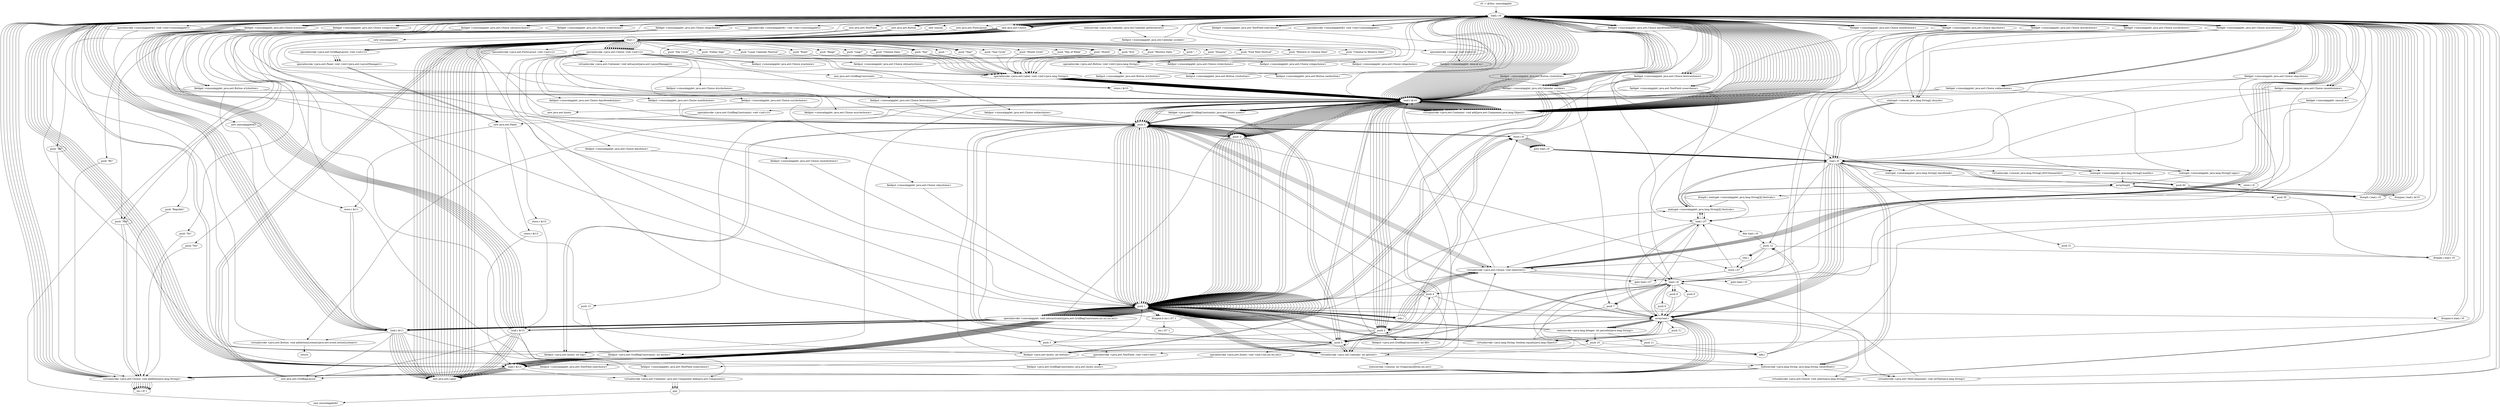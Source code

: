 digraph "" {
    "r0 := @this: sinocalapplet"
    "load.r r0"
    "r0 := @this: sinocalapplet"->"load.r r0";
    "new sinocal"
    "load.r r0"->"new sinocal";
    "dup1.r"
    "new sinocal"->"dup1.r";
    "specialinvoke <sinocal: void <init>()>"
    "dup1.r"->"specialinvoke <sinocal: void <init>()>";
    "fieldput <sinocalapplet: sinocal sc>"
    "specialinvoke <sinocal: void <init>()>"->"fieldput <sinocalapplet: sinocal sc>";
    "fieldput <sinocalapplet: sinocal sc>"->"load.r r0";
    "new java.awt.FlowLayout"
    "load.r r0"->"new java.awt.FlowLayout";
    "new java.awt.FlowLayout"->"dup1.r";
    "specialinvoke <java.awt.FlowLayout: void <init>()>"
    "dup1.r"->"specialinvoke <java.awt.FlowLayout: void <init>()>";
    "virtualinvoke <java.awt.Container: void setLayout(java.awt.LayoutManager)>"
    "specialinvoke <java.awt.FlowLayout: void <init>()>"->"virtualinvoke <java.awt.Container: void setLayout(java.awt.LayoutManager)>";
    "new java.awt.GridBagConstraints"
    "virtualinvoke <java.awt.Container: void setLayout(java.awt.LayoutManager)>"->"new java.awt.GridBagConstraints";
    "store.r $r10"
    "new java.awt.GridBagConstraints"->"store.r $r10";
    "load.r $r10"
    "store.r $r10"->"load.r $r10";
    "specialinvoke <java.awt.GridBagConstraints: void <init>()>"
    "load.r $r10"->"specialinvoke <java.awt.GridBagConstraints: void <init>()>";
    "new java.awt.Panel"
    "specialinvoke <java.awt.GridBagConstraints: void <init>()>"->"new java.awt.Panel";
    "store.r $r11"
    "new java.awt.Panel"->"store.r $r11";
    "load.r $r11"
    "store.r $r11"->"load.r $r11";
    "new java.awt.GridBagLayout"
    "load.r $r11"->"new java.awt.GridBagLayout";
    "new java.awt.GridBagLayout"->"dup1.r";
    "specialinvoke <java.awt.GridBagLayout: void <init>()>"
    "dup1.r"->"specialinvoke <java.awt.GridBagLayout: void <init>()>";
    "specialinvoke <java.awt.Panel: void <init>(java.awt.LayoutManager)>"
    "specialinvoke <java.awt.GridBagLayout: void <init>()>"->"specialinvoke <java.awt.Panel: void <init>(java.awt.LayoutManager)>";
    "specialinvoke <java.awt.Panel: void <init>(java.awt.LayoutManager)>"->"new java.awt.Panel";
    "store.r $r13"
    "new java.awt.Panel"->"store.r $r13";
    "load.r $r13"
    "store.r $r13"->"load.r $r13";
    "load.r $r13"->"new java.awt.GridBagLayout";
    "new java.awt.GridBagLayout"->"dup1.r";
    "dup1.r"->"specialinvoke <java.awt.GridBagLayout: void <init>()>";
    "specialinvoke <java.awt.GridBagLayout: void <init>()>"->"specialinvoke <java.awt.Panel: void <init>(java.awt.LayoutManager)>";
    "specialinvoke <java.awt.Panel: void <init>(java.awt.LayoutManager)>"->"new java.awt.Panel";
    "store.r $r15"
    "new java.awt.Panel"->"store.r $r15";
    "load.r $r15"
    "store.r $r15"->"load.r $r15";
    "load.r $r15"->"new java.awt.GridBagLayout";
    "new java.awt.GridBagLayout"->"dup1.r";
    "dup1.r"->"specialinvoke <java.awt.GridBagLayout: void <init>()>";
    "specialinvoke <java.awt.GridBagLayout: void <init>()>"->"specialinvoke <java.awt.Panel: void <init>(java.awt.LayoutManager)>";
    "specialinvoke <java.awt.Panel: void <init>(java.awt.LayoutManager)>"->"load.r r0";
    "new java.awt.Choice"
    "load.r r0"->"new java.awt.Choice";
    "new java.awt.Choice"->"dup1.r";
    "specialinvoke <java.awt.Choice: void <init>()>"
    "dup1.r"->"specialinvoke <java.awt.Choice: void <init>()>";
    "fieldput <sinocalapplet: java.awt.Choice dayofweekchoice>"
    "specialinvoke <java.awt.Choice: void <init>()>"->"fieldput <sinocalapplet: java.awt.Choice dayofweekchoice>";
    "push 0"
    "fieldput <sinocalapplet: java.awt.Choice dayofweekchoice>"->"push 0";
    "store.i i0"
    "push 0"->"store.i i0";
    "goto load.i i0"
    "store.i i0"->"goto load.i i0";
    "load.i i0"
    "goto load.i i0"->"load.i i0";
    "staticget <sinocalapplet: java.lang.String[] dayofweek>"
    "load.i i0"->"staticget <sinocalapplet: java.lang.String[] dayofweek>";
    "arraylength"
    "staticget <sinocalapplet: java.lang.String[] dayofweek>"->"arraylength";
    "ifcmplt.i load.r r0"
    "arraylength"->"ifcmplt.i load.r r0";
    "ifcmplt.i load.r r0"->"load.r r0";
    "load.r r0"->"new java.awt.Choice";
    "new java.awt.Choice"->"dup1.r";
    "dup1.r"->"specialinvoke <java.awt.Choice: void <init>()>";
    "fieldput <sinocalapplet: java.awt.Choice monthchoice>"
    "specialinvoke <java.awt.Choice: void <init>()>"->"fieldput <sinocalapplet: java.awt.Choice monthchoice>";
    "fieldput <sinocalapplet: java.awt.Choice monthchoice>"->"push 0";
    "push 0"->"store.i i0";
    "store.i i0"->"goto load.i i0";
    "goto load.i i0"->"load.i i0";
    "staticget <sinocalapplet: java.lang.String[] months>"
    "load.i i0"->"staticget <sinocalapplet: java.lang.String[] months>";
    "staticget <sinocalapplet: java.lang.String[] months>"->"arraylength";
    "arraylength"->"ifcmplt.i load.r r0";
    "ifcmplt.i load.r r0"->"load.r r0";
    "load.r r0"->"new java.awt.Choice";
    "new java.awt.Choice"->"dup1.r";
    "dup1.r"->"specialinvoke <java.awt.Choice: void <init>()>";
    "fieldput <sinocalapplet: java.awt.Choice daychoice>"
    "specialinvoke <java.awt.Choice: void <init>()>"->"fieldput <sinocalapplet: java.awt.Choice daychoice>";
    "push 1"
    "fieldput <sinocalapplet: java.awt.Choice daychoice>"->"push 1";
    "push 1"->"store.i i0";
    "store.i i0"->"goto load.i i0";
    "goto load.i i0"->"load.i i0";
    "push 31"
    "load.i i0"->"push 31";
    "ifcmple.i load.r r0"
    "push 31"->"ifcmple.i load.r r0";
    "ifcmple.i load.r r0"->"load.r r0";
    "new java.awt.TextField"
    "load.r r0"->"new java.awt.TextField";
    "new java.awt.TextField"->"dup1.r";
    "push 4"
    "dup1.r"->"push 4";
    "specialinvoke <java.awt.TextField: void <init>(int)>"
    "push 4"->"specialinvoke <java.awt.TextField: void <init>(int)>";
    "fieldput <sinocalapplet: java.awt.TextField yearchoice>"
    "specialinvoke <java.awt.TextField: void <init>(int)>"->"fieldput <sinocalapplet: java.awt.TextField yearchoice>";
    "fieldput <sinocalapplet: java.awt.TextField yearchoice>"->"load.r r0";
    "load.r r0"->"new java.awt.Choice";
    "new java.awt.Choice"->"dup1.r";
    "dup1.r"->"specialinvoke <java.awt.Choice: void <init>()>";
    "fieldput <sinocalapplet: java.awt.Choice erachoice>"
    "specialinvoke <java.awt.Choice: void <init>()>"->"fieldput <sinocalapplet: java.awt.Choice erachoice>";
    "fieldput <sinocalapplet: java.awt.Choice erachoice>"->"load.r r0";
    "fieldget <sinocalapplet: java.awt.Choice erachoice>"
    "load.r r0"->"fieldget <sinocalapplet: java.awt.Choice erachoice>";
    "push \"AD\""
    "fieldget <sinocalapplet: java.awt.Choice erachoice>"->"push \"AD\"";
    "virtualinvoke <java.awt.Choice: void addItem(java.lang.String)>"
    "push \"AD\""->"virtualinvoke <java.awt.Choice: void addItem(java.lang.String)>";
    "virtualinvoke <java.awt.Choice: void addItem(java.lang.String)>"->"load.r r0";
    "load.r r0"->"fieldget <sinocalapplet: java.awt.Choice erachoice>";
    "push \"BC\""
    "fieldget <sinocalapplet: java.awt.Choice erachoice>"->"push \"BC\"";
    "push \"BC\""->"virtualinvoke <java.awt.Choice: void addItem(java.lang.String)>";
    "virtualinvoke <java.awt.Choice: void addItem(java.lang.String)>"->"load.r r0";
    "load.r r0"->"new java.awt.Choice";
    "new java.awt.Choice"->"dup1.r";
    "dup1.r"->"specialinvoke <java.awt.Choice: void <init>()>";
    "fieldput <sinocalapplet: java.awt.Choice cdynastychoice>"
    "specialinvoke <java.awt.Choice: void <init>()>"->"fieldput <sinocalapplet: java.awt.Choice cdynastychoice>";
    "fieldput <sinocalapplet: java.awt.Choice cdynastychoice>"->"load.r r0";
    "fieldget <sinocalapplet: java.awt.Choice cdynastychoice>"
    "load.r r0"->"fieldget <sinocalapplet: java.awt.Choice cdynastychoice>";
    "push \"Republic\""
    "fieldget <sinocalapplet: java.awt.Choice cdynastychoice>"->"push \"Republic\"";
    "push \"Republic\""->"virtualinvoke <java.awt.Choice: void addItem(java.lang.String)>";
    "virtualinvoke <java.awt.Choice: void addItem(java.lang.String)>"->"load.r r0";
    "load.r r0"->"new java.awt.Choice";
    "new java.awt.Choice"->"dup1.r";
    "dup1.r"->"specialinvoke <java.awt.Choice: void <init>()>";
    "fieldput <sinocalapplet: java.awt.Choice crulerchoice>"
    "specialinvoke <java.awt.Choice: void <init>()>"->"fieldput <sinocalapplet: java.awt.Choice crulerchoice>";
    "fieldput <sinocalapplet: java.awt.Choice crulerchoice>"->"load.r r0";
    "fieldget <sinocalapplet: java.awt.Choice crulerchoice>"
    "load.r r0"->"fieldget <sinocalapplet: java.awt.Choice crulerchoice>";
    "push \"N/A\""
    "fieldget <sinocalapplet: java.awt.Choice crulerchoice>"->"push \"N/A\"";
    "push \"N/A\""->"virtualinvoke <java.awt.Choice: void addItem(java.lang.String)>";
    "virtualinvoke <java.awt.Choice: void addItem(java.lang.String)>"->"load.r r0";
    "load.r r0"->"new java.awt.Choice";
    "new java.awt.Choice"->"dup1.r";
    "dup1.r"->"specialinvoke <java.awt.Choice: void <init>()>";
    "fieldput <sinocalapplet: java.awt.Choice creignchoice>"
    "specialinvoke <java.awt.Choice: void <init>()>"->"fieldput <sinocalapplet: java.awt.Choice creignchoice>";
    "fieldput <sinocalapplet: java.awt.Choice creignchoice>"->"load.r r0";
    "fieldget <sinocalapplet: java.awt.Choice creignchoice>"
    "load.r r0"->"fieldget <sinocalapplet: java.awt.Choice creignchoice>";
    "fieldget <sinocalapplet: java.awt.Choice creignchoice>"->"push \"N/A\"";
    "push \"N/A\""->"virtualinvoke <java.awt.Choice: void addItem(java.lang.String)>";
    "virtualinvoke <java.awt.Choice: void addItem(java.lang.String)>"->"load.r r0";
    "load.r r0"->"new java.awt.TextField";
    "new java.awt.TextField"->"dup1.r";
    "push 3"
    "dup1.r"->"push 3";
    "push 3"->"specialinvoke <java.awt.TextField: void <init>(int)>";
    "fieldput <sinocalapplet: java.awt.TextField cyearchoice>"
    "specialinvoke <java.awt.TextField: void <init>(int)>"->"fieldput <sinocalapplet: java.awt.TextField cyearchoice>";
    "fieldput <sinocalapplet: java.awt.TextField cyearchoice>"->"load.r r0";
    "load.r r0"->"new java.awt.Choice";
    "new java.awt.Choice"->"dup1.r";
    "dup1.r"->"specialinvoke <java.awt.Choice: void <init>()>";
    "fieldput <sinocalapplet: java.awt.Choice cmonthchoice>"
    "specialinvoke <java.awt.Choice: void <init>()>"->"fieldput <sinocalapplet: java.awt.Choice cmonthchoice>";
    "fieldput <sinocalapplet: java.awt.Choice cmonthchoice>"->"push 1";
    "push 1"->"store.i i0";
    "store.i i0"->"goto load.i i0";
    "goto load.i i0"->"load.i i0";
    "push 12"
    "load.i i0"->"push 12";
    "push 12"->"ifcmple.i load.r r0";
    "ifcmple.i load.r r0"->"load.r r0";
    "load.r r0"->"new java.awt.Choice";
    "new java.awt.Choice"->"dup1.r";
    "dup1.r"->"specialinvoke <java.awt.Choice: void <init>()>";
    "fieldput <sinocalapplet: java.awt.Choice cleapchoice>"
    "specialinvoke <java.awt.Choice: void <init>()>"->"fieldput <sinocalapplet: java.awt.Choice cleapchoice>";
    "fieldput <sinocalapplet: java.awt.Choice cleapchoice>"->"load.r r0";
    "fieldget <sinocalapplet: java.awt.Choice cleapchoice>"
    "load.r r0"->"fieldget <sinocalapplet: java.awt.Choice cleapchoice>";
    "push \"No\""
    "fieldget <sinocalapplet: java.awt.Choice cleapchoice>"->"push \"No\"";
    "push \"No\""->"virtualinvoke <java.awt.Choice: void addItem(java.lang.String)>";
    "virtualinvoke <java.awt.Choice: void addItem(java.lang.String)>"->"load.r r0";
    "load.r r0"->"fieldget <sinocalapplet: java.awt.Choice cleapchoice>";
    "push \"Yes\""
    "fieldget <sinocalapplet: java.awt.Choice cleapchoice>"->"push \"Yes\"";
    "push \"Yes\""->"virtualinvoke <java.awt.Choice: void addItem(java.lang.String)>";
    "virtualinvoke <java.awt.Choice: void addItem(java.lang.String)>"->"load.r r0";
    "load.r r0"->"new java.awt.Choice";
    "new java.awt.Choice"->"dup1.r";
    "dup1.r"->"specialinvoke <java.awt.Choice: void <init>()>";
    "fieldput <sinocalapplet: java.awt.Choice cdaychoice>"
    "specialinvoke <java.awt.Choice: void <init>()>"->"fieldput <sinocalapplet: java.awt.Choice cdaychoice>";
    "fieldput <sinocalapplet: java.awt.Choice cdaychoice>"->"push 1";
    "push 1"->"store.i i0";
    "store.i i0"->"goto load.i i0";
    "goto load.i i0"->"load.i i0";
    "push 30"
    "load.i i0"->"push 30";
    "push 30"->"ifcmple.i load.r r0";
    "ifcmple.i load.r r0"->"load.r r0";
    "load.r r0"->"new java.awt.Choice";
    "new java.awt.Choice"->"dup1.r";
    "dup1.r"->"specialinvoke <java.awt.Choice: void <init>()>";
    "fieldput <sinocalapplet: java.awt.Choice ycyclechoice>"
    "specialinvoke <java.awt.Choice: void <init>()>"->"fieldput <sinocalapplet: java.awt.Choice ycyclechoice>";
    "fieldput <sinocalapplet: java.awt.Choice ycyclechoice>"->"push 0";
    "push 0"->"store.i i0";
    "store.i i0"->"goto load.i i0";
    "goto load.i i0"->"load.i i0";
    "push 60"
    "load.i i0"->"push 60";
    "push 60"->"ifcmplt.i load.r r0";
    "ifcmplt.i load.r r0"->"load.r r0";
    "load.r r0"->"new java.awt.Choice";
    "new java.awt.Choice"->"dup1.r";
    "dup1.r"->"specialinvoke <java.awt.Choice: void <init>()>";
    "fieldput <sinocalapplet: java.awt.Choice mcyclechoice>"
    "specialinvoke <java.awt.Choice: void <init>()>"->"fieldput <sinocalapplet: java.awt.Choice mcyclechoice>";
    "fieldput <sinocalapplet: java.awt.Choice mcyclechoice>"->"push 0";
    "push 0"->"store.i i0";
    "store.i i0"->"goto load.i i0";
    "goto load.i i0"->"load.i i0";
    "load.i i0"->"push 60";
    "push 60"->"ifcmplt.i load.r r0";
    "ifcmplt.i load.r r0"->"load.r r0";
    "load.r r0"->"new java.awt.Choice";
    "new java.awt.Choice"->"dup1.r";
    "dup1.r"->"specialinvoke <java.awt.Choice: void <init>()>";
    "fieldput <sinocalapplet: java.awt.Choice dcyclechoice>"
    "specialinvoke <java.awt.Choice: void <init>()>"->"fieldput <sinocalapplet: java.awt.Choice dcyclechoice>";
    "fieldput <sinocalapplet: java.awt.Choice dcyclechoice>"->"push 0";
    "push 0"->"store.i i0";
    "store.i i0"->"goto load.i i0";
    "goto load.i i0"->"load.i i0";
    "load.i i0"->"push 60";
    "push 60"->"ifcmplt.i load.r r0";
    "ifcmplt.i load.r r0"->"load.r r0";
    "load.r r0"->"new java.awt.Choice";
    "new java.awt.Choice"->"dup1.r";
    "dup1.r"->"specialinvoke <java.awt.Choice: void <init>()>";
    "fieldput <sinocalapplet: java.awt.Choice festivalchoice>"
    "specialinvoke <java.awt.Choice: void <init>()>"->"fieldput <sinocalapplet: java.awt.Choice festivalchoice>";
    "fieldput <sinocalapplet: java.awt.Choice festivalchoice>"->"push 0";
    "push 0"->"store.i i0";
    "store.i i0"->"goto load.i i0";
    "goto load.i i0"->"load.i i0";
    "staticget <sinocalapplet: java.lang.String[][] festivals>"
    "load.i i0"->"staticget <sinocalapplet: java.lang.String[][] festivals>";
    "staticget <sinocalapplet: java.lang.String[][] festivals>"->"arraylength";
    "arraylength"->"ifcmplt.i load.r r0";
    "ifcmplt.i load.r r0"->"load.r r0";
    "load.r r0"->"new java.awt.Choice";
    "new java.awt.Choice"->"dup1.r";
    "dup1.r"->"specialinvoke <java.awt.Choice: void <init>()>";
    "fieldput <sinocalapplet: java.awt.Choice zodiacchoice>"
    "specialinvoke <java.awt.Choice: void <init>()>"->"fieldput <sinocalapplet: java.awt.Choice zodiacchoice>";
    "fieldput <sinocalapplet: java.awt.Choice zodiacchoice>"->"push 0";
    "push 0"->"store.i i0";
    "store.i i0"->"goto load.i i0";
    "goto load.i i0"->"load.i i0";
    "staticget <sinocalapplet: java.lang.String[] signs>"
    "load.i i0"->"staticget <sinocalapplet: java.lang.String[] signs>";
    "staticget <sinocalapplet: java.lang.String[] signs>"->"arraylength";
    "arraylength"->"ifcmplt.i load.r r0";
    "ifcmplt.i load.r r0"->"load.r r0";
    "new java.awt.Button"
    "load.r r0"->"new java.awt.Button";
    "new java.awt.Button"->"dup1.r";
    "push \"Western to Chinese Date\""
    "dup1.r"->"push \"Western to Chinese Date\"";
    "specialinvoke <java.awt.Button: void <init>(java.lang.String)>"
    "push \"Western to Chinese Date\""->"specialinvoke <java.awt.Button: void <init>(java.lang.String)>";
    "fieldput <sinocalapplet: java.awt.Button w2cbutton>"
    "specialinvoke <java.awt.Button: void <init>(java.lang.String)>"->"fieldput <sinocalapplet: java.awt.Button w2cbutton>";
    "fieldput <sinocalapplet: java.awt.Button w2cbutton>"->"load.r r0";
    "load.r r0"->"new java.awt.Button";
    "new java.awt.Button"->"dup1.r";
    "push \"Chinese to Western Date\""
    "dup1.r"->"push \"Chinese to Western Date\"";
    "push \"Chinese to Western Date\""->"specialinvoke <java.awt.Button: void <init>(java.lang.String)>";
    "fieldput <sinocalapplet: java.awt.Button c2wbutton>"
    "specialinvoke <java.awt.Button: void <init>(java.lang.String)>"->"fieldput <sinocalapplet: java.awt.Button c2wbutton>";
    "fieldput <sinocalapplet: java.awt.Button c2wbutton>"->"load.r r0";
    "load.r r0"->"new java.awt.Button";
    "new java.awt.Button"->"dup1.r";
    "push \"Find Next Festival\""
    "dup1.r"->"push \"Find Next Festival\"";
    "push \"Find Next Festival\""->"specialinvoke <java.awt.Button: void <init>(java.lang.String)>";
    "fieldput <sinocalapplet: java.awt.Button nextbutton>"
    "specialinvoke <java.awt.Button: void <init>(java.lang.String)>"->"fieldput <sinocalapplet: java.awt.Button nextbutton>";
    "fieldput <sinocalapplet: java.awt.Button nextbutton>"->"load.r r0";
    "staticinvoke <java.util.Calendar: java.util.Calendar getInstance()>"
    "load.r r0"->"staticinvoke <java.util.Calendar: java.util.Calendar getInstance()>";
    "fieldput <sinocalapplet: java.util.Calendar curdate>"
    "staticinvoke <java.util.Calendar: java.util.Calendar getInstance()>"->"fieldput <sinocalapplet: java.util.Calendar curdate>";
    "fieldput <sinocalapplet: java.util.Calendar curdate>"->"load.r r0";
    "fieldget <sinocalapplet: java.awt.Choice dayofweekchoice>"
    "load.r r0"->"fieldget <sinocalapplet: java.awt.Choice dayofweekchoice>";
    "fieldget <sinocalapplet: java.awt.Choice dayofweekchoice>"->"load.r r0";
    "fieldget <sinocalapplet: java.util.Calendar curdate>"
    "load.r r0"->"fieldget <sinocalapplet: java.util.Calendar curdate>";
    "push 7"
    "fieldget <sinocalapplet: java.util.Calendar curdate>"->"push 7";
    "virtualinvoke <java.util.Calendar: int get(int)>"
    "push 7"->"virtualinvoke <java.util.Calendar: int get(int)>";
    "virtualinvoke <java.util.Calendar: int get(int)>"->"push 1";
    "sub.i"
    "push 1"->"sub.i";
    "virtualinvoke <java.awt.Choice: void select(int)>"
    "sub.i"->"virtualinvoke <java.awt.Choice: void select(int)>";
    "virtualinvoke <java.awt.Choice: void select(int)>"->"load.r r0";
    "fieldget <sinocalapplet: java.awt.Choice monthchoice>"
    "load.r r0"->"fieldget <sinocalapplet: java.awt.Choice monthchoice>";
    "fieldget <sinocalapplet: java.awt.Choice monthchoice>"->"load.r r0";
    "load.r r0"->"fieldget <sinocalapplet: java.util.Calendar curdate>";
    "push 2"
    "fieldget <sinocalapplet: java.util.Calendar curdate>"->"push 2";
    "push 2"->"virtualinvoke <java.util.Calendar: int get(int)>";
    "virtualinvoke <java.util.Calendar: int get(int)>"->"virtualinvoke <java.awt.Choice: void select(int)>";
    "virtualinvoke <java.awt.Choice: void select(int)>"->"load.r r0";
    "fieldget <sinocalapplet: java.awt.Choice daychoice>"
    "load.r r0"->"fieldget <sinocalapplet: java.awt.Choice daychoice>";
    "fieldget <sinocalapplet: java.awt.Choice daychoice>"->"load.r r0";
    "load.r r0"->"fieldget <sinocalapplet: java.util.Calendar curdate>";
    "push 5"
    "fieldget <sinocalapplet: java.util.Calendar curdate>"->"push 5";
    "push 5"->"virtualinvoke <java.util.Calendar: int get(int)>";
    "virtualinvoke <java.util.Calendar: int get(int)>"->"push 1";
    "push 1"->"sub.i";
    "sub.i"->"virtualinvoke <java.awt.Choice: void select(int)>";
    "virtualinvoke <java.awt.Choice: void select(int)>"->"load.r r0";
    "fieldget <sinocalapplet: java.awt.TextField yearchoice>"
    "load.r r0"->"fieldget <sinocalapplet: java.awt.TextField yearchoice>";
    "fieldget <sinocalapplet: java.awt.TextField yearchoice>"->"load.r r0";
    "load.r r0"->"fieldget <sinocalapplet: java.util.Calendar curdate>";
    "fieldget <sinocalapplet: java.util.Calendar curdate>"->"push 1";
    "push 1"->"virtualinvoke <java.util.Calendar: int get(int)>";
    "staticinvoke <java.lang.String: java.lang.String valueOf(int)>"
    "virtualinvoke <java.util.Calendar: int get(int)>"->"staticinvoke <java.lang.String: java.lang.String valueOf(int)>";
    "virtualinvoke <java.awt.TextComponent: void setText(java.lang.String)>"
    "staticinvoke <java.lang.String: java.lang.String valueOf(int)>"->"virtualinvoke <java.awt.TextComponent: void setText(java.lang.String)>";
    "virtualinvoke <java.awt.TextComponent: void setText(java.lang.String)>"->"load.r r0";
    "load.r r0"->"fieldget <sinocalapplet: java.awt.Choice erachoice>";
    "fieldget <sinocalapplet: java.awt.Choice erachoice>"->"push 0";
    "push 0"->"virtualinvoke <java.awt.Choice: void select(int)>";
    "virtualinvoke <java.awt.Choice: void select(int)>"->"load.r r0";
    "load.r r0"->"fieldget <sinocalapplet: java.util.Calendar curdate>";
    "fieldget <sinocalapplet: java.util.Calendar curdate>"->"push 1";
    "push 1"->"virtualinvoke <java.util.Calendar: int get(int)>";
    "virtualinvoke <java.util.Calendar: int get(int)>"->"load.r r0";
    "load.r r0"->"fieldget <sinocalapplet: java.util.Calendar curdate>";
    "fieldget <sinocalapplet: java.util.Calendar curdate>"->"push 2";
    "push 2"->"virtualinvoke <java.util.Calendar: int get(int)>";
    "virtualinvoke <java.util.Calendar: int get(int)>"->"push 1";
    "add.i"
    "push 1"->"add.i";
    "add.i"->"load.r r0";
    "load.r r0"->"fieldget <sinocalapplet: java.util.Calendar curdate>";
    "fieldget <sinocalapplet: java.util.Calendar curdate>"->"push 5";
    "push 5"->"virtualinvoke <java.util.Calendar: int get(int)>";
    "staticinvoke <sinocal: int Gregorian2JD(int,int,int)>"
    "virtualinvoke <java.util.Calendar: int get(int)>"->"staticinvoke <sinocal: int Gregorian2JD(int,int,int)>";
    "staticinvoke <sinocal: int Gregorian2JD(int,int,int)>"->"store.i i0";
    "store.i i0"->"load.r r0";
    "fieldget <sinocalapplet: sinocal sc>"
    "load.r r0"->"fieldget <sinocalapplet: sinocal sc>";
    "fieldget <sinocalapplet: sinocal sc>"->"load.i i0";
    "virtualinvoke <sinocal: java.lang.String[] JD2Chinese(int)>"
    "load.i i0"->"virtualinvoke <sinocal: java.lang.String[] JD2Chinese(int)>";
    "store.r i0"
    "virtualinvoke <sinocal: java.lang.String[] JD2Chinese(int)>"->"store.r i0";
    "store.r i0"->"load.r r0";
    "fieldget <sinocalapplet: java.awt.TextField cyearchoice>"
    "load.r r0"->"fieldget <sinocalapplet: java.awt.TextField cyearchoice>";
    "load.r i0"
    "fieldget <sinocalapplet: java.awt.TextField cyearchoice>"->"load.r i0";
    "load.r i0"->"push 4";
    "arrayread.r"
    "push 4"->"arrayread.r";
    "arrayread.r"->"virtualinvoke <java.awt.TextComponent: void setText(java.lang.String)>";
    "virtualinvoke <java.awt.TextComponent: void setText(java.lang.String)>"->"load.r i0";
    "load.r i0"->"push 7";
    "push 7"->"arrayread.r";
    "staticinvoke <java.lang.Integer: int parseInt(java.lang.String)>"
    "arrayread.r"->"staticinvoke <java.lang.Integer: int parseInt(java.lang.String)>";
    "push 10"
    "staticinvoke <java.lang.Integer: int parseInt(java.lang.String)>"->"push 10";
    "push 10"->"add.i";
    "add.i"->"push 12";
    "rem.i"
    "push 12"->"rem.i";
    "store.i i37"
    "rem.i"->"store.i i37";
    "load.i i37"
    "store.i i37"->"load.i i37";
    "ifne load.r r0"
    "load.i i37"->"ifne load.r r0";
    "ifne load.r r0"->"push 12";
    "push 12"->"store.i i37";
    "store.i i37"->"load.r r0";
    "fieldget <sinocalapplet: java.awt.Choice cmonthchoice>"
    "load.r r0"->"fieldget <sinocalapplet: java.awt.Choice cmonthchoice>";
    "fieldget <sinocalapplet: java.awt.Choice cmonthchoice>"->"load.i i37";
    "load.i i37"->"staticinvoke <java.lang.String: java.lang.String valueOf(int)>";
    "virtualinvoke <java.awt.Choice: void select(java.lang.String)>"
    "staticinvoke <java.lang.String: java.lang.String valueOf(int)>"->"virtualinvoke <java.awt.Choice: void select(java.lang.String)>";
    "virtualinvoke <java.awt.Choice: void select(java.lang.String)>"->"load.r r0";
    "fieldget <sinocalapplet: java.awt.Choice zodiacchoice>"
    "load.r r0"->"fieldget <sinocalapplet: java.awt.Choice zodiacchoice>";
    "fieldget <sinocalapplet: java.awt.Choice zodiacchoice>"->"load.r i0";
    "load.r i0"->"push 5";
    "push 5"->"arrayread.r";
    "arrayread.r"->"staticinvoke <java.lang.Integer: int parseInt(java.lang.String)>";
    "push 11"
    "staticinvoke <java.lang.Integer: int parseInt(java.lang.String)>"->"push 11";
    "push 11"->"add.i";
    "add.i"->"push 12";
    "push 12"->"rem.i";
    "rem.i"->"virtualinvoke <java.awt.Choice: void select(int)>";
    "virtualinvoke <java.awt.Choice: void select(int)>"->"load.r i0";
    "push 6"
    "load.r i0"->"push 6";
    "push 6"->"arrayread.r";
    "push \"L\""
    "arrayread.r"->"push \"L\"";
    "virtualinvoke <java.lang.String: boolean equals(java.lang.Object)>"
    "push \"L\""->"virtualinvoke <java.lang.String: boolean equals(java.lang.Object)>";
    "virtualinvoke <java.lang.String: boolean equals(java.lang.Object)>"->"push 1";
    "ifcmpne.b load.r r0"
    "push 1"->"ifcmpne.b load.r r0";
    "ifcmpne.b load.r r0"->"load.r r0";
    "load.r r0"->"fieldget <sinocalapplet: java.awt.Choice cleapchoice>";
    "fieldget <sinocalapplet: java.awt.Choice cleapchoice>"->"push 1";
    "push 1"->"virtualinvoke <java.awt.Choice: void select(int)>";
    "goto load.r r0"
    "virtualinvoke <java.awt.Choice: void select(int)>"->"goto load.r r0";
    "goto load.r r0"->"load.r r0";
    "fieldget <sinocalapplet: java.awt.Choice cdaychoice>"
    "load.r r0"->"fieldget <sinocalapplet: java.awt.Choice cdaychoice>";
    "fieldget <sinocalapplet: java.awt.Choice cdaychoice>"->"load.r i0";
    "push 8"
    "load.r i0"->"push 8";
    "push 8"->"arrayread.r";
    "arrayread.r"->"virtualinvoke <java.awt.Choice: void select(java.lang.String)>";
    "virtualinvoke <java.awt.Choice: void select(java.lang.String)>"->"load.r r0";
    "fieldget <sinocalapplet: java.awt.Choice ycyclechoice>"
    "load.r r0"->"fieldget <sinocalapplet: java.awt.Choice ycyclechoice>";
    "fieldget <sinocalapplet: java.awt.Choice ycyclechoice>"->"load.r i0";
    "load.r i0"->"push 5";
    "push 5"->"arrayread.r";
    "arrayread.r"->"staticinvoke <java.lang.Integer: int parseInt(java.lang.String)>";
    "staticinvoke <java.lang.Integer: int parseInt(java.lang.String)>"->"push 1";
    "push 1"->"sub.i";
    "sub.i"->"virtualinvoke <java.awt.Choice: void select(int)>";
    "virtualinvoke <java.awt.Choice: void select(int)>"->"load.r r0";
    "fieldget <sinocalapplet: java.awt.Choice mcyclechoice>"
    "load.r r0"->"fieldget <sinocalapplet: java.awt.Choice mcyclechoice>";
    "fieldget <sinocalapplet: java.awt.Choice mcyclechoice>"->"load.r i0";
    "load.r i0"->"push 7";
    "push 7"->"arrayread.r";
    "arrayread.r"->"staticinvoke <java.lang.Integer: int parseInt(java.lang.String)>";
    "staticinvoke <java.lang.Integer: int parseInt(java.lang.String)>"->"push 1";
    "push 1"->"sub.i";
    "sub.i"->"virtualinvoke <java.awt.Choice: void select(int)>";
    "virtualinvoke <java.awt.Choice: void select(int)>"->"load.r r0";
    "fieldget <sinocalapplet: java.awt.Choice dcyclechoice>"
    "load.r r0"->"fieldget <sinocalapplet: java.awt.Choice dcyclechoice>";
    "fieldget <sinocalapplet: java.awt.Choice dcyclechoice>"->"load.r i0";
    "load.r i0"->"push 10";
    "push 10"->"arrayread.r";
    "arrayread.r"->"staticinvoke <java.lang.Integer: int parseInt(java.lang.String)>";
    "staticinvoke <java.lang.Integer: int parseInt(java.lang.String)>"->"push 1";
    "push 1"->"sub.i";
    "sub.i"->"virtualinvoke <java.awt.Choice: void select(int)>";
    "virtualinvoke <java.awt.Choice: void select(int)>"->"push 0";
    "push 0"->"store.i i37";
    "goto load.i i37"
    "store.i i37"->"goto load.i i37";
    "goto load.i i37"->"load.i i37";
    "load.i i37"->"staticget <sinocalapplet: java.lang.String[][] festivals>";
    "staticget <sinocalapplet: java.lang.String[][] festivals>"->"arraylength";
    "ifcmplt.i staticget <sinocalapplet: java.lang.String[][] festivals>"
    "arraylength"->"ifcmplt.i staticget <sinocalapplet: java.lang.String[][] festivals>";
    "ifcmplt.i staticget <sinocalapplet: java.lang.String[][] festivals>"->"load.i i37";
    "load.i i37"->"staticget <sinocalapplet: java.lang.String[][] festivals>";
    "staticget <sinocalapplet: java.lang.String[][] festivals>"->"arraylength";
    "ifcmpne.i load.r $r10"
    "arraylength"->"ifcmpne.i load.r $r10";
    "ifcmpne.i load.r $r10"->"load.r r0";
    "fieldget <sinocalapplet: java.awt.Choice festivalchoice>"
    "load.r r0"->"fieldget <sinocalapplet: java.awt.Choice festivalchoice>";
    "fieldget <sinocalapplet: java.awt.Choice festivalchoice>"->"push 0";
    "push 0"->"virtualinvoke <java.awt.Choice: void select(int)>";
    "virtualinvoke <java.awt.Choice: void select(int)>"->"load.r $r10";
    "load.r $r10"->"push 2";
    "fieldput <java.awt.GridBagConstraints: int fill>"
    "push 2"->"fieldput <java.awt.GridBagConstraints: int fill>";
    "fieldput <java.awt.GridBagConstraints: int fill>"->"load.r $r10";
    "new java.awt.Insets"
    "load.r $r10"->"new java.awt.Insets";
    "new java.awt.Insets"->"dup1.r";
    "dup1.r"->"push 5";
    "push 5"->"push 5";
    "push 5"->"push 0";
    "push 0"->"push 5";
    "specialinvoke <java.awt.Insets: void <init>(int,int,int,int)>"
    "push 5"->"specialinvoke <java.awt.Insets: void <init>(int,int,int,int)>";
    "fieldput <java.awt.GridBagConstraints: java.awt.Insets insets>"
    "specialinvoke <java.awt.Insets: void <init>(int,int,int,int)>"->"fieldput <java.awt.GridBagConstraints: java.awt.Insets insets>";
    "fieldput <java.awt.GridBagConstraints: java.awt.Insets insets>"->"load.r r0";
    "load.r r0"->"load.r $r10";
    "load.r $r10"->"push 1";
    "push 1"->"push 0";
    "push 0"->"push 1";
    "push 1"->"push 1";
    "specialinvoke <sinocalapplet: void setconstraints(java.awt.GridBagConstraints,int,int,int,int)>"
    "push 1"->"specialinvoke <sinocalapplet: void setconstraints(java.awt.GridBagConstraints,int,int,int,int)>";
    "specialinvoke <sinocalapplet: void setconstraints(java.awt.GridBagConstraints,int,int,int,int)>"->"load.r $r11";
    "new java.awt.Label"
    "load.r $r11"->"new java.awt.Label";
    "new java.awt.Label"->"dup1.r";
    "push \"Day of Week\""
    "dup1.r"->"push \"Day of Week\"";
    "specialinvoke <java.awt.Label: void <init>(java.lang.String)>"
    "push \"Day of Week\""->"specialinvoke <java.awt.Label: void <init>(java.lang.String)>";
    "specialinvoke <java.awt.Label: void <init>(java.lang.String)>"->"load.r $r10";
    "virtualinvoke <java.awt.Container: void add(java.awt.Component,java.lang.Object)>"
    "load.r $r10"->"virtualinvoke <java.awt.Container: void add(java.awt.Component,java.lang.Object)>";
    "virtualinvoke <java.awt.Container: void add(java.awt.Component,java.lang.Object)>"->"load.r r0";
    "load.r r0"->"load.r $r10";
    "push -1"
    "load.r $r10"->"push -1";
    "push -1"->"push 0";
    "push 0"->"push 1";
    "push 1"->"push 1";
    "push 1"->"specialinvoke <sinocalapplet: void setconstraints(java.awt.GridBagConstraints,int,int,int,int)>";
    "specialinvoke <sinocalapplet: void setconstraints(java.awt.GridBagConstraints,int,int,int,int)>"->"load.r $r11";
    "load.r $r11"->"new java.awt.Label";
    "new java.awt.Label"->"dup1.r";
    "push \"Month\""
    "dup1.r"->"push \"Month\"";
    "push \"Month\""->"specialinvoke <java.awt.Label: void <init>(java.lang.String)>";
    "specialinvoke <java.awt.Label: void <init>(java.lang.String)>"->"load.r $r10";
    "load.r $r10"->"virtualinvoke <java.awt.Container: void add(java.awt.Component,java.lang.Object)>";
    "virtualinvoke <java.awt.Container: void add(java.awt.Component,java.lang.Object)>"->"load.r r0";
    "load.r r0"->"load.r $r10";
    "load.r $r10"->"push -1";
    "push -1"->"push 0";
    "push 0"->"push 1";
    "push 1"->"push 1";
    "push 1"->"specialinvoke <sinocalapplet: void setconstraints(java.awt.GridBagConstraints,int,int,int,int)>";
    "specialinvoke <sinocalapplet: void setconstraints(java.awt.GridBagConstraints,int,int,int,int)>"->"load.r $r11";
    "load.r $r11"->"new java.awt.Label";
    "new java.awt.Label"->"dup1.r";
    "push \"Day\""
    "dup1.r"->"push \"Day\"";
    "push \"Day\""->"specialinvoke <java.awt.Label: void <init>(java.lang.String)>";
    "specialinvoke <java.awt.Label: void <init>(java.lang.String)>"->"load.r $r10";
    "load.r $r10"->"virtualinvoke <java.awt.Container: void add(java.awt.Component,java.lang.Object)>";
    "virtualinvoke <java.awt.Container: void add(java.awt.Component,java.lang.Object)>"->"load.r r0";
    "load.r r0"->"load.r $r10";
    "load.r $r10"->"push -1";
    "push -1"->"push 0";
    "push 0"->"push 1";
    "push 1"->"push 1";
    "push 1"->"specialinvoke <sinocalapplet: void setconstraints(java.awt.GridBagConstraints,int,int,int,int)>";
    "specialinvoke <sinocalapplet: void setconstraints(java.awt.GridBagConstraints,int,int,int,int)>"->"load.r $r11";
    "load.r $r11"->"new java.awt.Label";
    "new java.awt.Label"->"dup1.r";
    "push \" \""
    "dup1.r"->"push \" \"";
    "push \" \""->"specialinvoke <java.awt.Label: void <init>(java.lang.String)>";
    "specialinvoke <java.awt.Label: void <init>(java.lang.String)>"->"load.r $r10";
    "load.r $r10"->"virtualinvoke <java.awt.Container: void add(java.awt.Component,java.lang.Object)>";
    "virtualinvoke <java.awt.Container: void add(java.awt.Component,java.lang.Object)>"->"load.r r0";
    "load.r r0"->"load.r $r10";
    "load.r $r10"->"push -1";
    "push -1"->"push 0";
    "push 0"->"push 1";
    "push 1"->"push 1";
    "push 1"->"specialinvoke <sinocalapplet: void setconstraints(java.awt.GridBagConstraints,int,int,int,int)>";
    "specialinvoke <sinocalapplet: void setconstraints(java.awt.GridBagConstraints,int,int,int,int)>"->"load.r $r11";
    "load.r $r11"->"new java.awt.Label";
    "new java.awt.Label"->"dup1.r";
    "push \"Year\""
    "dup1.r"->"push \"Year\"";
    "push \"Year\""->"specialinvoke <java.awt.Label: void <init>(java.lang.String)>";
    "specialinvoke <java.awt.Label: void <init>(java.lang.String)>"->"load.r $r10";
    "load.r $r10"->"virtualinvoke <java.awt.Container: void add(java.awt.Component,java.lang.Object)>";
    "virtualinvoke <java.awt.Container: void add(java.awt.Component,java.lang.Object)>"->"load.r r0";
    "load.r r0"->"load.r $r10";
    "load.r $r10"->"push -1";
    "push -1"->"push 0";
    "push 0"->"push 1";
    "push 1"->"push 1";
    "push 1"->"specialinvoke <sinocalapplet: void setconstraints(java.awt.GridBagConstraints,int,int,int,int)>";
    "specialinvoke <sinocalapplet: void setconstraints(java.awt.GridBagConstraints,int,int,int,int)>"->"load.r $r11";
    "load.r $r11"->"new java.awt.Label";
    "new java.awt.Label"->"dup1.r";
    "push \"Era\""
    "dup1.r"->"push \"Era\"";
    "push \"Era\""->"specialinvoke <java.awt.Label: void <init>(java.lang.String)>";
    "specialinvoke <java.awt.Label: void <init>(java.lang.String)>"->"load.r $r10";
    "load.r $r10"->"virtualinvoke <java.awt.Container: void add(java.awt.Component,java.lang.Object)>";
    "virtualinvoke <java.awt.Container: void add(java.awt.Component,java.lang.Object)>"->"load.r $r10";
    "fieldget <java.awt.GridBagConstraints: java.awt.Insets insets>"
    "load.r $r10"->"fieldget <java.awt.GridBagConstraints: java.awt.Insets insets>";
    "fieldget <java.awt.GridBagConstraints: java.awt.Insets insets>"->"push 5";
    "fieldput <java.awt.Insets: int bottom>"
    "push 5"->"fieldput <java.awt.Insets: int bottom>";
    "fieldput <java.awt.Insets: int bottom>"->"load.r $r10";
    "load.r $r10"->"fieldget <java.awt.GridBagConstraints: java.awt.Insets insets>";
    "fieldget <java.awt.GridBagConstraints: java.awt.Insets insets>"->"push 0";
    "fieldput <java.awt.Insets: int top>"
    "push 0"->"fieldput <java.awt.Insets: int top>";
    "fieldput <java.awt.Insets: int top>"->"load.r r0";
    "load.r r0"->"load.r $r10";
    "load.r $r10"->"push 0";
    "push 0"->"push 1";
    "push 1"->"push 1";
    "push 1"->"push 1";
    "push 1"->"specialinvoke <sinocalapplet: void setconstraints(java.awt.GridBagConstraints,int,int,int,int)>";
    "specialinvoke <sinocalapplet: void setconstraints(java.awt.GridBagConstraints,int,int,int,int)>"->"load.r $r11";
    "load.r $r11"->"new java.awt.Label";
    "new java.awt.Label"->"dup1.r";
    "push \"Western Date: \""
    "dup1.r"->"push \"Western Date: \"";
    "push \"Western Date: \""->"specialinvoke <java.awt.Label: void <init>(java.lang.String)>";
    "specialinvoke <java.awt.Label: void <init>(java.lang.String)>"->"load.r $r10";
    "load.r $r10"->"virtualinvoke <java.awt.Container: void add(java.awt.Component,java.lang.Object)>";
    "virtualinvoke <java.awt.Container: void add(java.awt.Component,java.lang.Object)>"->"load.r r0";
    "load.r r0"->"load.r $r10";
    "load.r $r10"->"push -1";
    "push -1"->"push 1";
    "push 1"->"push 1";
    "push 1"->"push 1";
    "push 1"->"specialinvoke <sinocalapplet: void setconstraints(java.awt.GridBagConstraints,int,int,int,int)>";
    "specialinvoke <sinocalapplet: void setconstraints(java.awt.GridBagConstraints,int,int,int,int)>"->"load.r $r11";
    "load.r $r11"->"load.r r0";
    "load.r r0"->"fieldget <sinocalapplet: java.awt.Choice dayofweekchoice>";
    "fieldget <sinocalapplet: java.awt.Choice dayofweekchoice>"->"load.r $r10";
    "load.r $r10"->"virtualinvoke <java.awt.Container: void add(java.awt.Component,java.lang.Object)>";
    "virtualinvoke <java.awt.Container: void add(java.awt.Component,java.lang.Object)>"->"load.r r0";
    "load.r r0"->"load.r $r10";
    "load.r $r10"->"push -1";
    "push -1"->"push 1";
    "push 1"->"push 1";
    "push 1"->"push 1";
    "push 1"->"specialinvoke <sinocalapplet: void setconstraints(java.awt.GridBagConstraints,int,int,int,int)>";
    "specialinvoke <sinocalapplet: void setconstraints(java.awt.GridBagConstraints,int,int,int,int)>"->"load.r $r11";
    "load.r $r11"->"load.r r0";
    "load.r r0"->"fieldget <sinocalapplet: java.awt.Choice monthchoice>";
    "fieldget <sinocalapplet: java.awt.Choice monthchoice>"->"load.r $r10";
    "load.r $r10"->"virtualinvoke <java.awt.Container: void add(java.awt.Component,java.lang.Object)>";
    "virtualinvoke <java.awt.Container: void add(java.awt.Component,java.lang.Object)>"->"load.r r0";
    "load.r r0"->"load.r $r10";
    "load.r $r10"->"push -1";
    "push -1"->"push 1";
    "push 1"->"push 1";
    "push 1"->"push 1";
    "push 1"->"specialinvoke <sinocalapplet: void setconstraints(java.awt.GridBagConstraints,int,int,int,int)>";
    "specialinvoke <sinocalapplet: void setconstraints(java.awt.GridBagConstraints,int,int,int,int)>"->"load.r $r11";
    "load.r $r11"->"load.r r0";
    "load.r r0"->"fieldget <sinocalapplet: java.awt.Choice daychoice>";
    "fieldget <sinocalapplet: java.awt.Choice daychoice>"->"load.r $r10";
    "load.r $r10"->"virtualinvoke <java.awt.Container: void add(java.awt.Component,java.lang.Object)>";
    "virtualinvoke <java.awt.Container: void add(java.awt.Component,java.lang.Object)>"->"load.r r0";
    "load.r r0"->"load.r $r10";
    "load.r $r10"->"push -1";
    "push -1"->"push 1";
    "push 1"->"push 1";
    "push 1"->"push 1";
    "push 1"->"specialinvoke <sinocalapplet: void setconstraints(java.awt.GridBagConstraints,int,int,int,int)>";
    "specialinvoke <sinocalapplet: void setconstraints(java.awt.GridBagConstraints,int,int,int,int)>"->"load.r $r11";
    "load.r $r11"->"new java.awt.Label";
    "new java.awt.Label"->"dup1.r";
    "push \", \""
    "dup1.r"->"push \", \"";
    "push \", \""->"specialinvoke <java.awt.Label: void <init>(java.lang.String)>";
    "specialinvoke <java.awt.Label: void <init>(java.lang.String)>"->"load.r $r10";
    "load.r $r10"->"virtualinvoke <java.awt.Container: void add(java.awt.Component,java.lang.Object)>";
    "virtualinvoke <java.awt.Container: void add(java.awt.Component,java.lang.Object)>"->"load.r r0";
    "load.r r0"->"load.r $r10";
    "load.r $r10"->"push -1";
    "push -1"->"push 1";
    "push 1"->"push 1";
    "push 1"->"push 1";
    "push 1"->"specialinvoke <sinocalapplet: void setconstraints(java.awt.GridBagConstraints,int,int,int,int)>";
    "specialinvoke <sinocalapplet: void setconstraints(java.awt.GridBagConstraints,int,int,int,int)>"->"load.r $r11";
    "load.r $r11"->"load.r r0";
    "load.r r0"->"fieldget <sinocalapplet: java.awt.TextField yearchoice>";
    "fieldget <sinocalapplet: java.awt.TextField yearchoice>"->"load.r $r10";
    "load.r $r10"->"virtualinvoke <java.awt.Container: void add(java.awt.Component,java.lang.Object)>";
    "virtualinvoke <java.awt.Container: void add(java.awt.Component,java.lang.Object)>"->"load.r r0";
    "load.r r0"->"load.r $r10";
    "load.r $r10"->"push -1";
    "push -1"->"push 1";
    "push 1"->"push 1";
    "push 1"->"push 1";
    "push 1"->"specialinvoke <sinocalapplet: void setconstraints(java.awt.GridBagConstraints,int,int,int,int)>";
    "specialinvoke <sinocalapplet: void setconstraints(java.awt.GridBagConstraints,int,int,int,int)>"->"load.r $r11";
    "load.r $r11"->"load.r r0";
    "load.r r0"->"fieldget <sinocalapplet: java.awt.Choice erachoice>";
    "fieldget <sinocalapplet: java.awt.Choice erachoice>"->"load.r $r10";
    "load.r $r10"->"virtualinvoke <java.awt.Container: void add(java.awt.Component,java.lang.Object)>";
    "virtualinvoke <java.awt.Container: void add(java.awt.Component,java.lang.Object)>"->"load.r $r10";
    "load.r $r10"->"fieldget <java.awt.GridBagConstraints: java.awt.Insets insets>";
    "fieldget <java.awt.GridBagConstraints: java.awt.Insets insets>"->"push 0";
    "push 0"->"fieldput <java.awt.Insets: int bottom>";
    "fieldput <java.awt.Insets: int bottom>"->"load.r $r10";
    "load.r $r10"->"fieldget <java.awt.GridBagConstraints: java.awt.Insets insets>";
    "fieldget <java.awt.GridBagConstraints: java.awt.Insets insets>"->"push 5";
    "push 5"->"fieldput <java.awt.Insets: int top>";
    "fieldput <java.awt.Insets: int top>"->"load.r r0";
    "load.r r0"->"load.r $r10";
    "load.r $r10"->"push 1";
    "push 1"->"push 0";
    "push 0"->"push 1";
    "push 1"->"push 1";
    "push 1"->"specialinvoke <sinocalapplet: void setconstraints(java.awt.GridBagConstraints,int,int,int,int)>";
    "specialinvoke <sinocalapplet: void setconstraints(java.awt.GridBagConstraints,int,int,int,int)>"->"load.r $r13";
    "load.r $r13"->"new java.awt.Label";
    "new java.awt.Label"->"dup1.r";
    "push \"Dynasty\""
    "dup1.r"->"push \"Dynasty\"";
    "push \"Dynasty\""->"specialinvoke <java.awt.Label: void <init>(java.lang.String)>";
    "specialinvoke <java.awt.Label: void <init>(java.lang.String)>"->"load.r $r10";
    "load.r $r10"->"virtualinvoke <java.awt.Container: void add(java.awt.Component,java.lang.Object)>";
    "virtualinvoke <java.awt.Container: void add(java.awt.Component,java.lang.Object)>"->"load.r r0";
    "load.r r0"->"load.r $r10";
    "load.r $r10"->"push -1";
    "push -1"->"push 0";
    "push 0"->"push 1";
    "push 1"->"push 1";
    "push 1"->"specialinvoke <sinocalapplet: void setconstraints(java.awt.GridBagConstraints,int,int,int,int)>";
    "specialinvoke <sinocalapplet: void setconstraints(java.awt.GridBagConstraints,int,int,int,int)>"->"load.r $r13";
    "load.r $r13"->"new java.awt.Label";
    "new java.awt.Label"->"dup1.r";
    "push \"Ruler\""
    "dup1.r"->"push \"Ruler\"";
    "push \"Ruler\""->"specialinvoke <java.awt.Label: void <init>(java.lang.String)>";
    "specialinvoke <java.awt.Label: void <init>(java.lang.String)>"->"load.r $r10";
    "load.r $r10"->"virtualinvoke <java.awt.Container: void add(java.awt.Component,java.lang.Object)>";
    "virtualinvoke <java.awt.Container: void add(java.awt.Component,java.lang.Object)>"->"load.r r0";
    "load.r r0"->"load.r $r10";
    "load.r $r10"->"push -1";
    "push -1"->"push 0";
    "push 0"->"push 1";
    "push 1"->"push 1";
    "push 1"->"specialinvoke <sinocalapplet: void setconstraints(java.awt.GridBagConstraints,int,int,int,int)>";
    "specialinvoke <sinocalapplet: void setconstraints(java.awt.GridBagConstraints,int,int,int,int)>"->"load.r $r13";
    "load.r $r13"->"new java.awt.Label";
    "new java.awt.Label"->"dup1.r";
    "push \"Reign\""
    "dup1.r"->"push \"Reign\"";
    "push \"Reign\""->"specialinvoke <java.awt.Label: void <init>(java.lang.String)>";
    "specialinvoke <java.awt.Label: void <init>(java.lang.String)>"->"load.r $r10";
    "load.r $r10"->"virtualinvoke <java.awt.Container: void add(java.awt.Component,java.lang.Object)>";
    "virtualinvoke <java.awt.Container: void add(java.awt.Component,java.lang.Object)>"->"load.r r0";
    "load.r r0"->"load.r $r10";
    "load.r $r10"->"push -1";
    "push -1"->"push 0";
    "push 0"->"push 1";
    "push 1"->"push 1";
    "push 1"->"specialinvoke <sinocalapplet: void setconstraints(java.awt.GridBagConstraints,int,int,int,int)>";
    "specialinvoke <sinocalapplet: void setconstraints(java.awt.GridBagConstraints,int,int,int,int)>"->"load.r $r13";
    "load.r $r13"->"new java.awt.Label";
    "new java.awt.Label"->"dup1.r";
    "dup1.r"->"push \"Year\"";
    "push \"Year\""->"specialinvoke <java.awt.Label: void <init>(java.lang.String)>";
    "specialinvoke <java.awt.Label: void <init>(java.lang.String)>"->"load.r $r10";
    "load.r $r10"->"virtualinvoke <java.awt.Container: void add(java.awt.Component,java.lang.Object)>";
    "virtualinvoke <java.awt.Container: void add(java.awt.Component,java.lang.Object)>"->"load.r r0";
    "load.r r0"->"load.r $r10";
    "load.r $r10"->"push -1";
    "push -1"->"push 0";
    "push 0"->"push 1";
    "push 1"->"push 1";
    "push 1"->"specialinvoke <sinocalapplet: void setconstraints(java.awt.GridBagConstraints,int,int,int,int)>";
    "specialinvoke <sinocalapplet: void setconstraints(java.awt.GridBagConstraints,int,int,int,int)>"->"load.r $r13";
    "load.r $r13"->"new java.awt.Label";
    "new java.awt.Label"->"dup1.r";
    "dup1.r"->"push \"Month\"";
    "push \"Month\""->"specialinvoke <java.awt.Label: void <init>(java.lang.String)>";
    "specialinvoke <java.awt.Label: void <init>(java.lang.String)>"->"load.r $r10";
    "load.r $r10"->"virtualinvoke <java.awt.Container: void add(java.awt.Component,java.lang.Object)>";
    "virtualinvoke <java.awt.Container: void add(java.awt.Component,java.lang.Object)>"->"load.r r0";
    "load.r r0"->"load.r $r10";
    "load.r $r10"->"push -1";
    "push -1"->"push 0";
    "push 0"->"push 1";
    "push 1"->"push 1";
    "push 1"->"specialinvoke <sinocalapplet: void setconstraints(java.awt.GridBagConstraints,int,int,int,int)>";
    "specialinvoke <sinocalapplet: void setconstraints(java.awt.GridBagConstraints,int,int,int,int)>"->"load.r $r13";
    "load.r $r13"->"new java.awt.Label";
    "new java.awt.Label"->"dup1.r";
    "push \"Leap?\""
    "dup1.r"->"push \"Leap?\"";
    "push \"Leap?\""->"specialinvoke <java.awt.Label: void <init>(java.lang.String)>";
    "specialinvoke <java.awt.Label: void <init>(java.lang.String)>"->"load.r $r10";
    "load.r $r10"->"virtualinvoke <java.awt.Container: void add(java.awt.Component,java.lang.Object)>";
    "virtualinvoke <java.awt.Container: void add(java.awt.Component,java.lang.Object)>"->"load.r r0";
    "load.r r0"->"load.r $r10";
    "load.r $r10"->"push -1";
    "push -1"->"push 0";
    "push 0"->"push 1";
    "push 1"->"push 1";
    "push 1"->"specialinvoke <sinocalapplet: void setconstraints(java.awt.GridBagConstraints,int,int,int,int)>";
    "specialinvoke <sinocalapplet: void setconstraints(java.awt.GridBagConstraints,int,int,int,int)>"->"load.r $r13";
    "load.r $r13"->"new java.awt.Label";
    "new java.awt.Label"->"dup1.r";
    "dup1.r"->"push \"Day\"";
    "push \"Day\""->"specialinvoke <java.awt.Label: void <init>(java.lang.String)>";
    "specialinvoke <java.awt.Label: void <init>(java.lang.String)>"->"load.r $r10";
    "load.r $r10"->"virtualinvoke <java.awt.Container: void add(java.awt.Component,java.lang.Object)>";
    "virtualinvoke <java.awt.Container: void add(java.awt.Component,java.lang.Object)>"->"load.r $r10";
    "load.r $r10"->"fieldget <java.awt.GridBagConstraints: java.awt.Insets insets>";
    "fieldget <java.awt.GridBagConstraints: java.awt.Insets insets>"->"push 0";
    "push 0"->"fieldput <java.awt.Insets: int top>";
    "fieldput <java.awt.Insets: int top>"->"load.r $r10";
    "load.r $r10"->"fieldget <java.awt.GridBagConstraints: java.awt.Insets insets>";
    "fieldget <java.awt.GridBagConstraints: java.awt.Insets insets>"->"push 5";
    "push 5"->"fieldput <java.awt.Insets: int bottom>";
    "fieldput <java.awt.Insets: int bottom>"->"load.r r0";
    "load.r r0"->"load.r $r10";
    "load.r $r10"->"push 0";
    "push 0"->"push 1";
    "push 1"->"push 1";
    "push 1"->"push 1";
    "push 1"->"specialinvoke <sinocalapplet: void setconstraints(java.awt.GridBagConstraints,int,int,int,int)>";
    "specialinvoke <sinocalapplet: void setconstraints(java.awt.GridBagConstraints,int,int,int,int)>"->"load.r $r10";
    "push 13"
    "load.r $r10"->"push 13";
    "fieldput <java.awt.GridBagConstraints: int anchor>"
    "push 13"->"fieldput <java.awt.GridBagConstraints: int anchor>";
    "fieldput <java.awt.GridBagConstraints: int anchor>"->"load.r $r13";
    "load.r $r13"->"new java.awt.Label";
    "new java.awt.Label"->"dup1.r";
    "push \"Chinese Date: \""
    "dup1.r"->"push \"Chinese Date: \"";
    "push \"Chinese Date: \""->"specialinvoke <java.awt.Label: void <init>(java.lang.String)>";
    "specialinvoke <java.awt.Label: void <init>(java.lang.String)>"->"load.r $r10";
    "load.r $r10"->"virtualinvoke <java.awt.Container: void add(java.awt.Component,java.lang.Object)>";
    "virtualinvoke <java.awt.Container: void add(java.awt.Component,java.lang.Object)>"->"load.r $r10";
    "load.r $r10"->"push 10";
    "push 10"->"fieldput <java.awt.GridBagConstraints: int anchor>";
    "fieldput <java.awt.GridBagConstraints: int anchor>"->"load.r r0";
    "load.r r0"->"load.r $r10";
    "load.r $r10"->"push 1";
    "push 1"->"push 1";
    "push 1"->"push 1";
    "push 1"->"push 1";
    "push 1"->"specialinvoke <sinocalapplet: void setconstraints(java.awt.GridBagConstraints,int,int,int,int)>";
    "specialinvoke <sinocalapplet: void setconstraints(java.awt.GridBagConstraints,int,int,int,int)>"->"load.r $r13";
    "load.r $r13"->"load.r r0";
    "load.r r0"->"fieldget <sinocalapplet: java.awt.Choice cdynastychoice>";
    "fieldget <sinocalapplet: java.awt.Choice cdynastychoice>"->"load.r $r10";
    "load.r $r10"->"virtualinvoke <java.awt.Container: void add(java.awt.Component,java.lang.Object)>";
    "virtualinvoke <java.awt.Container: void add(java.awt.Component,java.lang.Object)>"->"load.r r0";
    "load.r r0"->"load.r $r10";
    "load.r $r10"->"push -1";
    "push -1"->"push 1";
    "push 1"->"push 1";
    "push 1"->"push 1";
    "push 1"->"specialinvoke <sinocalapplet: void setconstraints(java.awt.GridBagConstraints,int,int,int,int)>";
    "specialinvoke <sinocalapplet: void setconstraints(java.awt.GridBagConstraints,int,int,int,int)>"->"load.r $r13";
    "load.r $r13"->"load.r r0";
    "load.r r0"->"fieldget <sinocalapplet: java.awt.Choice crulerchoice>";
    "fieldget <sinocalapplet: java.awt.Choice crulerchoice>"->"load.r $r10";
    "load.r $r10"->"virtualinvoke <java.awt.Container: void add(java.awt.Component,java.lang.Object)>";
    "virtualinvoke <java.awt.Container: void add(java.awt.Component,java.lang.Object)>"->"load.r r0";
    "load.r r0"->"load.r $r10";
    "load.r $r10"->"push -1";
    "push -1"->"push 1";
    "push 1"->"push 1";
    "push 1"->"push 1";
    "push 1"->"specialinvoke <sinocalapplet: void setconstraints(java.awt.GridBagConstraints,int,int,int,int)>";
    "specialinvoke <sinocalapplet: void setconstraints(java.awt.GridBagConstraints,int,int,int,int)>"->"load.r $r13";
    "load.r $r13"->"load.r r0";
    "load.r r0"->"fieldget <sinocalapplet: java.awt.Choice creignchoice>";
    "fieldget <sinocalapplet: java.awt.Choice creignchoice>"->"load.r $r10";
    "load.r $r10"->"virtualinvoke <java.awt.Container: void add(java.awt.Component,java.lang.Object)>";
    "virtualinvoke <java.awt.Container: void add(java.awt.Component,java.lang.Object)>"->"load.r r0";
    "load.r r0"->"load.r $r10";
    "load.r $r10"->"push -1";
    "push -1"->"push 1";
    "push 1"->"push 1";
    "push 1"->"push 1";
    "push 1"->"specialinvoke <sinocalapplet: void setconstraints(java.awt.GridBagConstraints,int,int,int,int)>";
    "specialinvoke <sinocalapplet: void setconstraints(java.awt.GridBagConstraints,int,int,int,int)>"->"load.r $r13";
    "load.r $r13"->"load.r r0";
    "load.r r0"->"fieldget <sinocalapplet: java.awt.TextField cyearchoice>";
    "fieldget <sinocalapplet: java.awt.TextField cyearchoice>"->"load.r $r10";
    "load.r $r10"->"virtualinvoke <java.awt.Container: void add(java.awt.Component,java.lang.Object)>";
    "virtualinvoke <java.awt.Container: void add(java.awt.Component,java.lang.Object)>"->"load.r r0";
    "load.r r0"->"load.r $r10";
    "load.r $r10"->"push -1";
    "push -1"->"push 1";
    "push 1"->"push 1";
    "push 1"->"push 1";
    "push 1"->"specialinvoke <sinocalapplet: void setconstraints(java.awt.GridBagConstraints,int,int,int,int)>";
    "specialinvoke <sinocalapplet: void setconstraints(java.awt.GridBagConstraints,int,int,int,int)>"->"load.r $r13";
    "load.r $r13"->"load.r r0";
    "load.r r0"->"fieldget <sinocalapplet: java.awt.Choice cmonthchoice>";
    "fieldget <sinocalapplet: java.awt.Choice cmonthchoice>"->"load.r $r10";
    "load.r $r10"->"virtualinvoke <java.awt.Container: void add(java.awt.Component,java.lang.Object)>";
    "virtualinvoke <java.awt.Container: void add(java.awt.Component,java.lang.Object)>"->"load.r r0";
    "load.r r0"->"load.r $r10";
    "load.r $r10"->"push -1";
    "push -1"->"push 1";
    "push 1"->"push 1";
    "push 1"->"push 1";
    "push 1"->"specialinvoke <sinocalapplet: void setconstraints(java.awt.GridBagConstraints,int,int,int,int)>";
    "specialinvoke <sinocalapplet: void setconstraints(java.awt.GridBagConstraints,int,int,int,int)>"->"load.r $r13";
    "load.r $r13"->"load.r r0";
    "load.r r0"->"fieldget <sinocalapplet: java.awt.Choice cleapchoice>";
    "fieldget <sinocalapplet: java.awt.Choice cleapchoice>"->"load.r $r10";
    "load.r $r10"->"virtualinvoke <java.awt.Container: void add(java.awt.Component,java.lang.Object)>";
    "virtualinvoke <java.awt.Container: void add(java.awt.Component,java.lang.Object)>"->"load.r r0";
    "load.r r0"->"load.r $r10";
    "load.r $r10"->"push -1";
    "push -1"->"push 1";
    "push 1"->"push 1";
    "push 1"->"push 1";
    "push 1"->"specialinvoke <sinocalapplet: void setconstraints(java.awt.GridBagConstraints,int,int,int,int)>";
    "specialinvoke <sinocalapplet: void setconstraints(java.awt.GridBagConstraints,int,int,int,int)>"->"load.r $r13";
    "load.r $r13"->"load.r r0";
    "load.r r0"->"fieldget <sinocalapplet: java.awt.Choice cdaychoice>";
    "fieldget <sinocalapplet: java.awt.Choice cdaychoice>"->"load.r $r10";
    "load.r $r10"->"virtualinvoke <java.awt.Container: void add(java.awt.Component,java.lang.Object)>";
    "virtualinvoke <java.awt.Container: void add(java.awt.Component,java.lang.Object)>"->"load.r r0";
    "load.r r0"->"load.r $r10";
    "load.r $r10"->"push 0";
    "push 0"->"push 0";
    "push 0"->"push 1";
    "push 1"->"push 1";
    "push 1"->"specialinvoke <sinocalapplet: void setconstraints(java.awt.GridBagConstraints,int,int,int,int)>";
    "specialinvoke <sinocalapplet: void setconstraints(java.awt.GridBagConstraints,int,int,int,int)>"->"load.r $r15";
    "load.r $r15"->"new java.awt.Label";
    "new java.awt.Label"->"dup1.r";
    "push \"Year Cycle\""
    "dup1.r"->"push \"Year Cycle\"";
    "push \"Year Cycle\""->"specialinvoke <java.awt.Label: void <init>(java.lang.String)>";
    "specialinvoke <java.awt.Label: void <init>(java.lang.String)>"->"load.r $r10";
    "load.r $r10"->"virtualinvoke <java.awt.Container: void add(java.awt.Component,java.lang.Object)>";
    "virtualinvoke <java.awt.Container: void add(java.awt.Component,java.lang.Object)>"->"load.r r0";
    "load.r r0"->"load.r $r10";
    "load.r $r10"->"push 0";
    "push 0"->"push -1";
    "push -1"->"push 1";
    "push 1"->"push 1";
    "push 1"->"specialinvoke <sinocalapplet: void setconstraints(java.awt.GridBagConstraints,int,int,int,int)>";
    "specialinvoke <sinocalapplet: void setconstraints(java.awt.GridBagConstraints,int,int,int,int)>"->"load.r $r15";
    "load.r $r15"->"load.r r0";
    "load.r r0"->"fieldget <sinocalapplet: java.awt.Choice ycyclechoice>";
    "fieldget <sinocalapplet: java.awt.Choice ycyclechoice>"->"load.r $r10";
    "load.r $r10"->"virtualinvoke <java.awt.Container: void add(java.awt.Component,java.lang.Object)>";
    "virtualinvoke <java.awt.Container: void add(java.awt.Component,java.lang.Object)>"->"load.r r0";
    "load.r r0"->"load.r $r10";
    "load.r $r10"->"push 0";
    "push 0"->"push -1";
    "push -1"->"push 1";
    "push 1"->"push 1";
    "push 1"->"specialinvoke <sinocalapplet: void setconstraints(java.awt.GridBagConstraints,int,int,int,int)>";
    "specialinvoke <sinocalapplet: void setconstraints(java.awt.GridBagConstraints,int,int,int,int)>"->"load.r $r15";
    "load.r $r15"->"new java.awt.Label";
    "new java.awt.Label"->"dup1.r";
    "push \"Month Cycle\""
    "dup1.r"->"push \"Month Cycle\"";
    "push \"Month Cycle\""->"specialinvoke <java.awt.Label: void <init>(java.lang.String)>";
    "specialinvoke <java.awt.Label: void <init>(java.lang.String)>"->"load.r $r10";
    "load.r $r10"->"virtualinvoke <java.awt.Container: void add(java.awt.Component,java.lang.Object)>";
    "virtualinvoke <java.awt.Container: void add(java.awt.Component,java.lang.Object)>"->"load.r r0";
    "load.r r0"->"load.r $r10";
    "load.r $r10"->"push 0";
    "push 0"->"push -1";
    "push -1"->"push 1";
    "push 1"->"push 1";
    "push 1"->"specialinvoke <sinocalapplet: void setconstraints(java.awt.GridBagConstraints,int,int,int,int)>";
    "specialinvoke <sinocalapplet: void setconstraints(java.awt.GridBagConstraints,int,int,int,int)>"->"load.r $r15";
    "load.r $r15"->"load.r r0";
    "load.r r0"->"fieldget <sinocalapplet: java.awt.Choice mcyclechoice>";
    "fieldget <sinocalapplet: java.awt.Choice mcyclechoice>"->"load.r $r10";
    "load.r $r10"->"virtualinvoke <java.awt.Container: void add(java.awt.Component,java.lang.Object)>";
    "virtualinvoke <java.awt.Container: void add(java.awt.Component,java.lang.Object)>"->"load.r r0";
    "load.r r0"->"load.r $r10";
    "load.r $r10"->"push 0";
    "push 0"->"push -1";
    "push -1"->"push 1";
    "push 1"->"push 1";
    "push 1"->"specialinvoke <sinocalapplet: void setconstraints(java.awt.GridBagConstraints,int,int,int,int)>";
    "specialinvoke <sinocalapplet: void setconstraints(java.awt.GridBagConstraints,int,int,int,int)>"->"load.r $r15";
    "load.r $r15"->"new java.awt.Label";
    "new java.awt.Label"->"dup1.r";
    "push \"Day Cycle\""
    "dup1.r"->"push \"Day Cycle\"";
    "push \"Day Cycle\""->"specialinvoke <java.awt.Label: void <init>(java.lang.String)>";
    "specialinvoke <java.awt.Label: void <init>(java.lang.String)>"->"load.r $r10";
    "load.r $r10"->"virtualinvoke <java.awt.Container: void add(java.awt.Component,java.lang.Object)>";
    "virtualinvoke <java.awt.Container: void add(java.awt.Component,java.lang.Object)>"->"load.r r0";
    "load.r r0"->"load.r $r10";
    "load.r $r10"->"push 0";
    "push 0"->"push -1";
    "push -1"->"push 1";
    "push 1"->"push 1";
    "push 1"->"specialinvoke <sinocalapplet: void setconstraints(java.awt.GridBagConstraints,int,int,int,int)>";
    "specialinvoke <sinocalapplet: void setconstraints(java.awt.GridBagConstraints,int,int,int,int)>"->"load.r $r15";
    "load.r $r15"->"load.r r0";
    "load.r r0"->"fieldget <sinocalapplet: java.awt.Choice dcyclechoice>";
    "fieldget <sinocalapplet: java.awt.Choice dcyclechoice>"->"load.r $r10";
    "load.r $r10"->"virtualinvoke <java.awt.Container: void add(java.awt.Component,java.lang.Object)>";
    "virtualinvoke <java.awt.Container: void add(java.awt.Component,java.lang.Object)>"->"load.r r0";
    "load.r r0"->"load.r $r10";
    "load.r $r10"->"push 2";
    "push 2"->"push 0";
    "push 0"->"push 1";
    "push 1"->"push 1";
    "push 1"->"specialinvoke <sinocalapplet: void setconstraints(java.awt.GridBagConstraints,int,int,int,int)>";
    "specialinvoke <sinocalapplet: void setconstraints(java.awt.GridBagConstraints,int,int,int,int)>"->"load.r $r15";
    "load.r $r15"->"new java.awt.Label";
    "new java.awt.Label"->"dup1.r";
    "push \"Zodiac Sign\""
    "dup1.r"->"push \"Zodiac Sign\"";
    "push \"Zodiac Sign\""->"specialinvoke <java.awt.Label: void <init>(java.lang.String)>";
    "specialinvoke <java.awt.Label: void <init>(java.lang.String)>"->"load.r $r10";
    "load.r $r10"->"virtualinvoke <java.awt.Container: void add(java.awt.Component,java.lang.Object)>";
    "virtualinvoke <java.awt.Container: void add(java.awt.Component,java.lang.Object)>"->"load.r r0";
    "load.r r0"->"load.r $r10";
    "load.r $r10"->"push 2";
    "push 2"->"push 1";
    "push 1"->"push 1";
    "push 1"->"push 1";
    "push 1"->"specialinvoke <sinocalapplet: void setconstraints(java.awt.GridBagConstraints,int,int,int,int)>";
    "specialinvoke <sinocalapplet: void setconstraints(java.awt.GridBagConstraints,int,int,int,int)>"->"load.r $r15";
    "load.r $r15"->"load.r r0";
    "load.r r0"->"fieldget <sinocalapplet: java.awt.Choice zodiacchoice>";
    "fieldget <sinocalapplet: java.awt.Choice zodiacchoice>"->"load.r $r10";
    "load.r $r10"->"virtualinvoke <java.awt.Container: void add(java.awt.Component,java.lang.Object)>";
    "virtualinvoke <java.awt.Container: void add(java.awt.Component,java.lang.Object)>"->"load.r r0";
    "load.r r0"->"load.r $r10";
    "load.r $r10"->"push 2";
    "push 2"->"push 2";
    "push 2"->"push 1";
    "push 1"->"push 1";
    "push 1"->"specialinvoke <sinocalapplet: void setconstraints(java.awt.GridBagConstraints,int,int,int,int)>";
    "specialinvoke <sinocalapplet: void setconstraints(java.awt.GridBagConstraints,int,int,int,int)>"->"load.r $r15";
    "load.r $r15"->"new java.awt.Label";
    "new java.awt.Label"->"dup1.r";
    "push \"Lunar Calendar Festival\""
    "dup1.r"->"push \"Lunar Calendar Festival\"";
    "push \"Lunar Calendar Festival\""->"specialinvoke <java.awt.Label: void <init>(java.lang.String)>";
    "specialinvoke <java.awt.Label: void <init>(java.lang.String)>"->"load.r $r10";
    "load.r $r10"->"virtualinvoke <java.awt.Container: void add(java.awt.Component,java.lang.Object)>";
    "virtualinvoke <java.awt.Container: void add(java.awt.Component,java.lang.Object)>"->"load.r r0";
    "load.r r0"->"load.r $r10";
    "load.r $r10"->"push 2";
    "push 2"->"push 3";
    "push 3"->"push 1";
    "push 1"->"push 1";
    "push 1"->"specialinvoke <sinocalapplet: void setconstraints(java.awt.GridBagConstraints,int,int,int,int)>";
    "specialinvoke <sinocalapplet: void setconstraints(java.awt.GridBagConstraints,int,int,int,int)>"->"load.r $r15";
    "load.r $r15"->"load.r r0";
    "load.r r0"->"fieldget <sinocalapplet: java.awt.Choice festivalchoice>";
    "fieldget <sinocalapplet: java.awt.Choice festivalchoice>"->"load.r $r10";
    "load.r $r10"->"virtualinvoke <java.awt.Container: void add(java.awt.Component,java.lang.Object)>";
    "virtualinvoke <java.awt.Container: void add(java.awt.Component,java.lang.Object)>"->"load.r r0";
    "load.r r0"->"load.r $r10";
    "load.r $r10"->"push 2";
    "push 2"->"push 4";
    "push 4"->"push 1";
    "push 1"->"push 1";
    "push 1"->"specialinvoke <sinocalapplet: void setconstraints(java.awt.GridBagConstraints,int,int,int,int)>";
    "specialinvoke <sinocalapplet: void setconstraints(java.awt.GridBagConstraints,int,int,int,int)>"->"load.r $r15";
    "load.r $r15"->"load.r r0";
    "fieldget <sinocalapplet: java.awt.Button w2cbutton>"
    "load.r r0"->"fieldget <sinocalapplet: java.awt.Button w2cbutton>";
    "fieldget <sinocalapplet: java.awt.Button w2cbutton>"->"load.r $r10";
    "load.r $r10"->"virtualinvoke <java.awt.Container: void add(java.awt.Component,java.lang.Object)>";
    "virtualinvoke <java.awt.Container: void add(java.awt.Component,java.lang.Object)>"->"load.r r0";
    "load.r r0"->"load.r $r10";
    "load.r $r10"->"push 2";
    "push 2"->"push 5";
    "push 5"->"push 1";
    "push 1"->"push 1";
    "push 1"->"specialinvoke <sinocalapplet: void setconstraints(java.awt.GridBagConstraints,int,int,int,int)>";
    "specialinvoke <sinocalapplet: void setconstraints(java.awt.GridBagConstraints,int,int,int,int)>"->"load.r $r15";
    "load.r $r15"->"load.r r0";
    "fieldget <sinocalapplet: java.awt.Button c2wbutton>"
    "load.r r0"->"fieldget <sinocalapplet: java.awt.Button c2wbutton>";
    "fieldget <sinocalapplet: java.awt.Button c2wbutton>"->"load.r $r10";
    "load.r $r10"->"virtualinvoke <java.awt.Container: void add(java.awt.Component,java.lang.Object)>";
    "virtualinvoke <java.awt.Container: void add(java.awt.Component,java.lang.Object)>"->"load.r r0";
    "load.r r0"->"load.r $r11";
    "virtualinvoke <java.awt.Container: java.awt.Component add(java.awt.Component)>"
    "load.r $r11"->"virtualinvoke <java.awt.Container: java.awt.Component add(java.awt.Component)>";
    "pop"
    "virtualinvoke <java.awt.Container: java.awt.Component add(java.awt.Component)>"->"pop";
    "pop"->"load.r r0";
    "load.r r0"->"load.r $r13";
    "load.r $r13"->"virtualinvoke <java.awt.Container: java.awt.Component add(java.awt.Component)>";
    "virtualinvoke <java.awt.Container: java.awt.Component add(java.awt.Component)>"->"pop";
    "pop"->"load.r r0";
    "load.r r0"->"load.r $r15";
    "load.r $r15"->"virtualinvoke <java.awt.Container: java.awt.Component add(java.awt.Component)>";
    "virtualinvoke <java.awt.Container: java.awt.Component add(java.awt.Component)>"->"pop";
    "new sinocalapplet$1"
    "pop"->"new sinocalapplet$1";
    "new sinocalapplet$1"->"load.r r0";
    "specialinvoke <sinocalapplet$1: void <init>(sinocalapplet)>"
    "load.r r0"->"specialinvoke <sinocalapplet$1: void <init>(sinocalapplet)>";
    "new sinocalapplet$2"
    "specialinvoke <sinocalapplet$1: void <init>(sinocalapplet)>"->"new sinocalapplet$2";
    "new sinocalapplet$2"->"store.r $r10";
    "store.r $r10"->"load.r $r10";
    "load.r $r10"->"load.r r0";
    "specialinvoke <sinocalapplet$2: void <init>(sinocalapplet)>"
    "load.r r0"->"specialinvoke <sinocalapplet$2: void <init>(sinocalapplet)>";
    "new sinocalapplet$3"
    "specialinvoke <sinocalapplet$2: void <init>(sinocalapplet)>"->"new sinocalapplet$3";
    "new sinocalapplet$3"->"store.r $r11";
    "store.r $r11"->"load.r $r11";
    "load.r $r11"->"load.r r0";
    "specialinvoke <sinocalapplet$3: void <init>(sinocalapplet)>"
    "load.r r0"->"specialinvoke <sinocalapplet$3: void <init>(sinocalapplet)>";
    "specialinvoke <sinocalapplet$3: void <init>(sinocalapplet)>"->"load.r r0";
    "load.r r0"->"fieldget <sinocalapplet: java.awt.Button w2cbutton>";
    "fieldget <sinocalapplet: java.awt.Button w2cbutton>"->"load.r $r11";
    "virtualinvoke <java.awt.Button: void addActionListener(java.awt.event.ActionListener)>"
    "load.r $r11"->"virtualinvoke <java.awt.Button: void addActionListener(java.awt.event.ActionListener)>";
    "virtualinvoke <java.awt.Button: void addActionListener(java.awt.event.ActionListener)>"->"load.r r0";
    "load.r r0"->"fieldget <sinocalapplet: java.awt.Button c2wbutton>";
    "fieldget <sinocalapplet: java.awt.Button c2wbutton>"->"load.r $r10";
    "load.r $r10"->"virtualinvoke <java.awt.Button: void addActionListener(java.awt.event.ActionListener)>";
    "return"
    "virtualinvoke <java.awt.Button: void addActionListener(java.awt.event.ActionListener)>"->"return";
    "ifcmplt.i staticget <sinocalapplet: java.lang.String[][] festivals>"->"staticget <sinocalapplet: java.lang.String[][] festivals>";
    "staticget <sinocalapplet: java.lang.String[][] festivals>"->"load.i i37";
    "load.i i37"->"arrayread.r";
    "arrayread.r"->"push 1";
    "push 1"->"arrayread.r";
    "arrayread.r"->"load.r i0";
    "push 9"
    "load.r i0"->"push 9";
    "push 9"->"arrayread.r";
    "arrayread.r"->"virtualinvoke <java.lang.String: boolean equals(java.lang.Object)>";
    "virtualinvoke <java.lang.String: boolean equals(java.lang.Object)>"->"push 1";
    "ifcmpne.b inc.i i37 1"
    "push 1"->"ifcmpne.b inc.i i37 1";
    "ifcmpne.b inc.i i37 1"->"staticget <sinocalapplet: java.lang.String[][] festivals>";
    "staticget <sinocalapplet: java.lang.String[][] festivals>"->"load.i i37";
    "load.i i37"->"arrayread.r";
    "arrayread.r"->"push 2";
    "push 2"->"arrayread.r";
    "arrayread.r"->"load.r i0";
    "load.r i0"->"push 8";
    "push 8"->"arrayread.r";
    "arrayread.r"->"virtualinvoke <java.lang.String: boolean equals(java.lang.Object)>";
    "virtualinvoke <java.lang.String: boolean equals(java.lang.Object)>"->"push 1";
    "push 1"->"ifcmpne.b inc.i i37 1";
    "ifcmpne.b inc.i i37 1"->"load.r r0";
    "load.r r0"->"fieldget <sinocalapplet: java.awt.Choice festivalchoice>";
    "fieldget <sinocalapplet: java.awt.Choice festivalchoice>"->"load.i i37";
    "load.i i37"->"virtualinvoke <java.awt.Choice: void select(int)>";
    "virtualinvoke <java.awt.Choice: void select(int)>"->"goto load.i i37";
    "inc.i i37 1"
    "ifcmpne.b inc.i i37 1"->"inc.i i37 1";
    "ifcmpne.b load.r r0"->"load.r r0";
    "load.r r0"->"fieldget <sinocalapplet: java.awt.Choice cleapchoice>";
    "fieldget <sinocalapplet: java.awt.Choice cleapchoice>"->"push 0";
    "push 0"->"virtualinvoke <java.awt.Choice: void select(int)>";
    "ifcmplt.i load.r r0"->"load.r r0";
    "load.r r0"->"fieldget <sinocalapplet: java.awt.Choice zodiacchoice>";
    "fieldget <sinocalapplet: java.awt.Choice zodiacchoice>"->"staticget <sinocalapplet: java.lang.String[] signs>";
    "staticget <sinocalapplet: java.lang.String[] signs>"->"load.i i0";
    "load.i i0"->"arrayread.r";
    "arrayread.r"->"virtualinvoke <java.awt.Choice: void addItem(java.lang.String)>";
    "inc.i i0 1"
    "virtualinvoke <java.awt.Choice: void addItem(java.lang.String)>"->"inc.i i0 1";
    "ifcmplt.i load.r r0"->"load.r r0";
    "load.r r0"->"fieldget <sinocalapplet: java.awt.Choice festivalchoice>";
    "fieldget <sinocalapplet: java.awt.Choice festivalchoice>"->"staticget <sinocalapplet: java.lang.String[][] festivals>";
    "staticget <sinocalapplet: java.lang.String[][] festivals>"->"load.i i0";
    "load.i i0"->"arrayread.r";
    "arrayread.r"->"push 0";
    "push 0"->"arrayread.r";
    "arrayread.r"->"virtualinvoke <java.awt.Choice: void addItem(java.lang.String)>";
    "virtualinvoke <java.awt.Choice: void addItem(java.lang.String)>"->"inc.i i0 1";
    "ifcmplt.i load.r r0"->"load.r r0";
    "load.r r0"->"fieldget <sinocalapplet: java.awt.Choice dcyclechoice>";
    "staticget <sinocal: java.lang.String[] sbcycle>"
    "fieldget <sinocalapplet: java.awt.Choice dcyclechoice>"->"staticget <sinocal: java.lang.String[] sbcycle>";
    "staticget <sinocal: java.lang.String[] sbcycle>"->"load.i i0";
    "load.i i0"->"arrayread.r";
    "arrayread.r"->"virtualinvoke <java.awt.Choice: void addItem(java.lang.String)>";
    "virtualinvoke <java.awt.Choice: void addItem(java.lang.String)>"->"inc.i i0 1";
    "ifcmplt.i load.r r0"->"load.r r0";
    "load.r r0"->"fieldget <sinocalapplet: java.awt.Choice mcyclechoice>";
    "fieldget <sinocalapplet: java.awt.Choice mcyclechoice>"->"staticget <sinocal: java.lang.String[] sbcycle>";
    "staticget <sinocal: java.lang.String[] sbcycle>"->"load.i i0";
    "load.i i0"->"arrayread.r";
    "arrayread.r"->"virtualinvoke <java.awt.Choice: void addItem(java.lang.String)>";
    "virtualinvoke <java.awt.Choice: void addItem(java.lang.String)>"->"inc.i i0 1";
    "ifcmplt.i load.r r0"->"load.r r0";
    "load.r r0"->"fieldget <sinocalapplet: java.awt.Choice ycyclechoice>";
    "fieldget <sinocalapplet: java.awt.Choice ycyclechoice>"->"staticget <sinocal: java.lang.String[] sbcycle>";
    "staticget <sinocal: java.lang.String[] sbcycle>"->"load.i i0";
    "load.i i0"->"arrayread.r";
    "arrayread.r"->"virtualinvoke <java.awt.Choice: void addItem(java.lang.String)>";
    "virtualinvoke <java.awt.Choice: void addItem(java.lang.String)>"->"inc.i i0 1";
    "ifcmple.i load.r r0"->"load.r r0";
    "load.r r0"->"fieldget <sinocalapplet: java.awt.Choice cdaychoice>";
    "fieldget <sinocalapplet: java.awt.Choice cdaychoice>"->"load.i i0";
    "load.i i0"->"staticinvoke <java.lang.String: java.lang.String valueOf(int)>";
    "staticinvoke <java.lang.String: java.lang.String valueOf(int)>"->"virtualinvoke <java.awt.Choice: void addItem(java.lang.String)>";
    "virtualinvoke <java.awt.Choice: void addItem(java.lang.String)>"->"inc.i i0 1";
    "ifcmple.i load.r r0"->"load.r r0";
    "load.r r0"->"fieldget <sinocalapplet: java.awt.Choice cmonthchoice>";
    "fieldget <sinocalapplet: java.awt.Choice cmonthchoice>"->"load.i i0";
    "load.i i0"->"staticinvoke <java.lang.String: java.lang.String valueOf(int)>";
    "staticinvoke <java.lang.String: java.lang.String valueOf(int)>"->"virtualinvoke <java.awt.Choice: void addItem(java.lang.String)>";
    "virtualinvoke <java.awt.Choice: void addItem(java.lang.String)>"->"inc.i i0 1";
    "ifcmple.i load.r r0"->"load.r r0";
    "load.r r0"->"fieldget <sinocalapplet: java.awt.Choice daychoice>";
    "fieldget <sinocalapplet: java.awt.Choice daychoice>"->"load.i i0";
    "load.i i0"->"staticinvoke <java.lang.String: java.lang.String valueOf(int)>";
    "staticinvoke <java.lang.String: java.lang.String valueOf(int)>"->"virtualinvoke <java.awt.Choice: void addItem(java.lang.String)>";
    "virtualinvoke <java.awt.Choice: void addItem(java.lang.String)>"->"inc.i i0 1";
    "ifcmplt.i load.r r0"->"load.r r0";
    "load.r r0"->"fieldget <sinocalapplet: java.awt.Choice monthchoice>";
    "fieldget <sinocalapplet: java.awt.Choice monthchoice>"->"staticget <sinocalapplet: java.lang.String[] months>";
    "staticget <sinocalapplet: java.lang.String[] months>"->"load.i i0";
    "load.i i0"->"arrayread.r";
    "arrayread.r"->"virtualinvoke <java.awt.Choice: void addItem(java.lang.String)>";
    "virtualinvoke <java.awt.Choice: void addItem(java.lang.String)>"->"inc.i i0 1";
    "ifcmplt.i load.r r0"->"load.r r0";
    "load.r r0"->"fieldget <sinocalapplet: java.awt.Choice dayofweekchoice>";
    "fieldget <sinocalapplet: java.awt.Choice dayofweekchoice>"->"staticget <sinocalapplet: java.lang.String[] dayofweek>";
    "staticget <sinocalapplet: java.lang.String[] dayofweek>"->"load.i i0";
    "load.i i0"->"arrayread.r";
    "arrayread.r"->"virtualinvoke <java.awt.Choice: void addItem(java.lang.String)>";
    "virtualinvoke <java.awt.Choice: void addItem(java.lang.String)>"->"inc.i i0 1";
}

